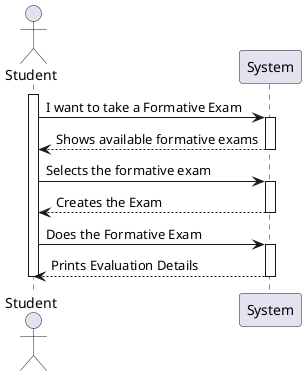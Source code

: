 @startuml

Actor Student

activate Student
Student -> System: I want to take a Formative Exam
activate System
System --> Student: Shows available formative exams
deactivate System
Student -> System: Selects the formative exam
activate System
System --> Student: Creates the Exam
deactivate System
Student -> System: Does the Formative Exam
activate System
System --> Student: Prints Evaluation Details
deactivate System
deactivate Student

@enduml